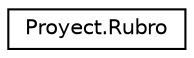 digraph "Graphical Class Hierarchy"
{
 // INTERACTIVE_SVG=YES
 // LATEX_PDF_SIZE
  edge [fontname="Helvetica",fontsize="10",labelfontname="Helvetica",labelfontsize="10"];
  node [fontname="Helvetica",fontsize="10",shape=record];
  rankdir="LR";
  Node0 [label="Proyect.Rubro",height=0.2,width=0.4,color="black", fillcolor="white", style="filled",URL="$classProyect_1_1Rubro.html",tooltip="Clase que representa el rubro de una compania o emprendedor."];
}
